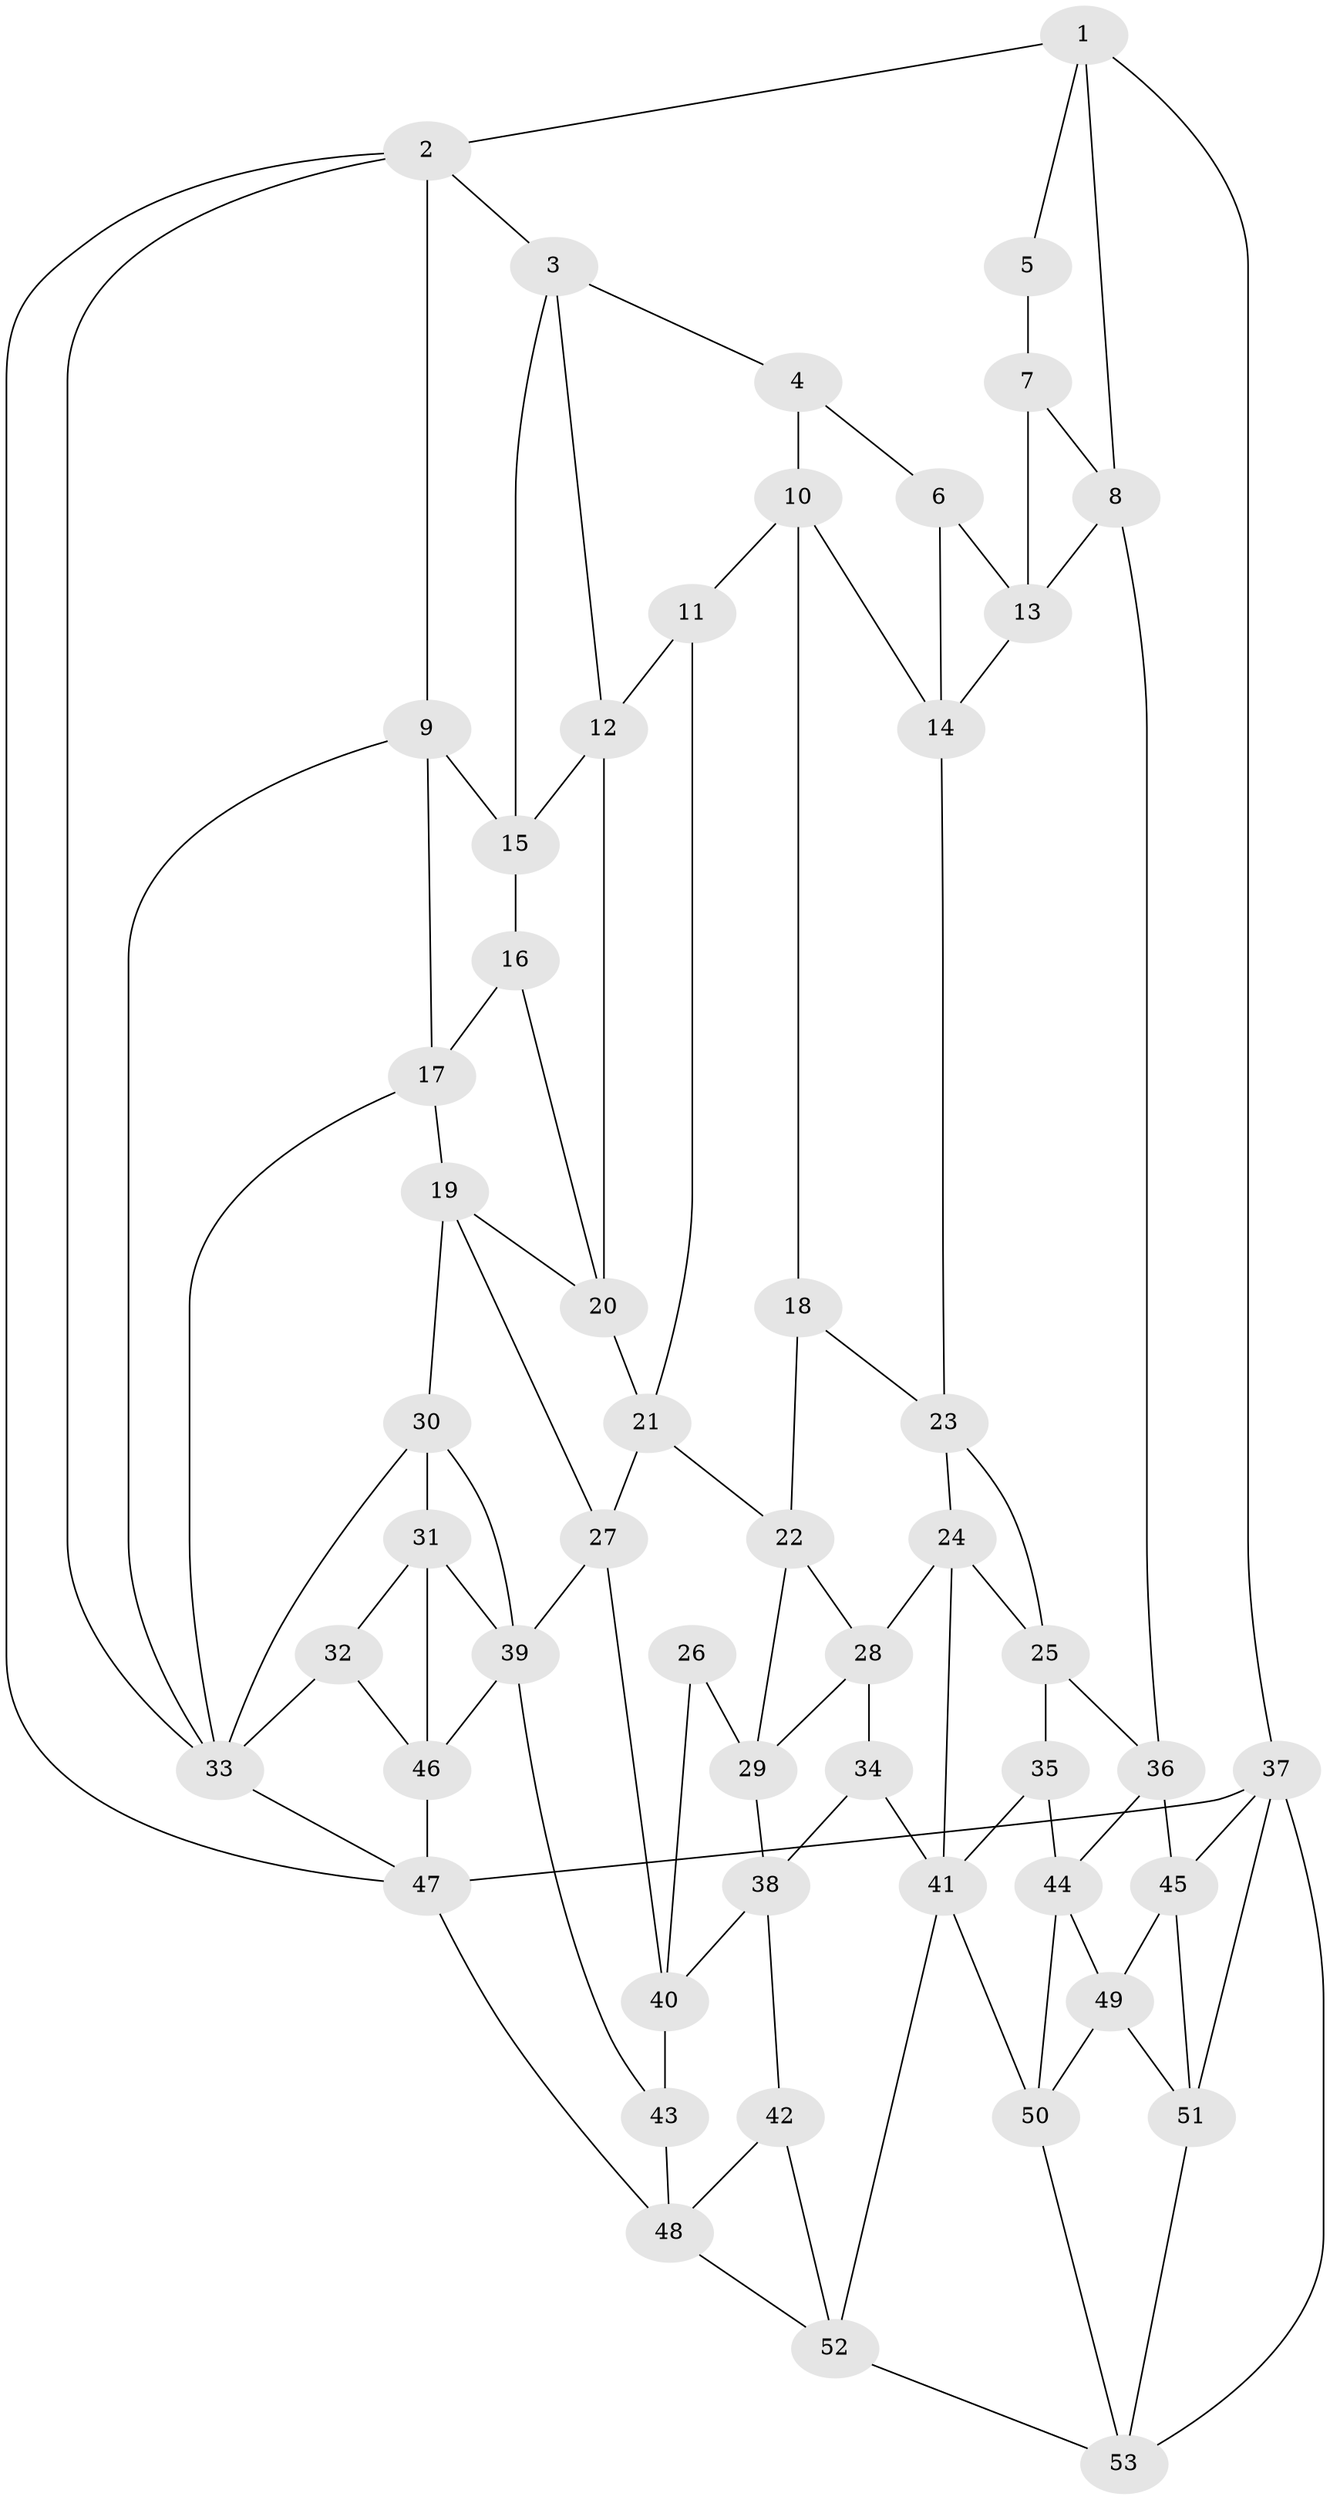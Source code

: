 // original degree distribution, {3: 0.018867924528301886, 6: 0.2358490566037736, 5: 0.49056603773584906, 4: 0.25471698113207547}
// Generated by graph-tools (version 1.1) at 2025/50/03/09/25 03:50:58]
// undirected, 53 vertices, 102 edges
graph export_dot {
graph [start="1"]
  node [color=gray90,style=filled];
  1;
  2;
  3;
  4;
  5;
  6;
  7;
  8;
  9;
  10;
  11;
  12;
  13;
  14;
  15;
  16;
  17;
  18;
  19;
  20;
  21;
  22;
  23;
  24;
  25;
  26;
  27;
  28;
  29;
  30;
  31;
  32;
  33;
  34;
  35;
  36;
  37;
  38;
  39;
  40;
  41;
  42;
  43;
  44;
  45;
  46;
  47;
  48;
  49;
  50;
  51;
  52;
  53;
  1 -- 2 [weight=1.0];
  1 -- 5 [weight=1.0];
  1 -- 8 [weight=1.0];
  1 -- 37 [weight=1.0];
  2 -- 3 [weight=1.0];
  2 -- 9 [weight=1.0];
  2 -- 33 [weight=1.0];
  2 -- 47 [weight=1.0];
  3 -- 4 [weight=1.0];
  3 -- 12 [weight=1.0];
  3 -- 15 [weight=1.0];
  4 -- 6 [weight=1.0];
  4 -- 10 [weight=1.0];
  5 -- 7 [weight=2.0];
  6 -- 13 [weight=1.0];
  6 -- 14 [weight=1.0];
  7 -- 8 [weight=1.0];
  7 -- 13 [weight=1.0];
  8 -- 13 [weight=1.0];
  8 -- 36 [weight=1.0];
  9 -- 15 [weight=1.0];
  9 -- 17 [weight=1.0];
  9 -- 33 [weight=1.0];
  10 -- 11 [weight=1.0];
  10 -- 14 [weight=1.0];
  10 -- 18 [weight=1.0];
  11 -- 12 [weight=1.0];
  11 -- 21 [weight=1.0];
  12 -- 15 [weight=1.0];
  12 -- 20 [weight=1.0];
  13 -- 14 [weight=1.0];
  14 -- 23 [weight=1.0];
  15 -- 16 [weight=1.0];
  16 -- 17 [weight=1.0];
  16 -- 20 [weight=1.0];
  17 -- 19 [weight=1.0];
  17 -- 33 [weight=1.0];
  18 -- 22 [weight=1.0];
  18 -- 23 [weight=1.0];
  19 -- 20 [weight=1.0];
  19 -- 27 [weight=1.0];
  19 -- 30 [weight=1.0];
  20 -- 21 [weight=1.0];
  21 -- 22 [weight=1.0];
  21 -- 27 [weight=1.0];
  22 -- 28 [weight=1.0];
  22 -- 29 [weight=1.0];
  23 -- 24 [weight=1.0];
  23 -- 25 [weight=1.0];
  24 -- 25 [weight=1.0];
  24 -- 28 [weight=1.0];
  24 -- 41 [weight=1.0];
  25 -- 35 [weight=1.0];
  25 -- 36 [weight=1.0];
  26 -- 29 [weight=1.0];
  26 -- 40 [weight=2.0];
  27 -- 39 [weight=1.0];
  27 -- 40 [weight=1.0];
  28 -- 29 [weight=1.0];
  28 -- 34 [weight=1.0];
  29 -- 38 [weight=1.0];
  30 -- 31 [weight=1.0];
  30 -- 33 [weight=1.0];
  30 -- 39 [weight=1.0];
  31 -- 32 [weight=1.0];
  31 -- 39 [weight=1.0];
  31 -- 46 [weight=1.0];
  32 -- 33 [weight=1.0];
  32 -- 46 [weight=1.0];
  33 -- 47 [weight=1.0];
  34 -- 38 [weight=1.0];
  34 -- 41 [weight=1.0];
  35 -- 41 [weight=2.0];
  35 -- 44 [weight=1.0];
  36 -- 44 [weight=1.0];
  36 -- 45 [weight=1.0];
  37 -- 45 [weight=1.0];
  37 -- 47 [weight=1.0];
  37 -- 51 [weight=1.0];
  37 -- 53 [weight=1.0];
  38 -- 40 [weight=1.0];
  38 -- 42 [weight=1.0];
  39 -- 43 [weight=1.0];
  39 -- 46 [weight=1.0];
  40 -- 43 [weight=2.0];
  41 -- 50 [weight=1.0];
  41 -- 52 [weight=1.0];
  42 -- 48 [weight=1.0];
  42 -- 52 [weight=1.0];
  43 -- 48 [weight=1.0];
  44 -- 49 [weight=1.0];
  44 -- 50 [weight=1.0];
  45 -- 49 [weight=1.0];
  45 -- 51 [weight=1.0];
  46 -- 47 [weight=1.0];
  47 -- 48 [weight=1.0];
  48 -- 52 [weight=1.0];
  49 -- 50 [weight=1.0];
  49 -- 51 [weight=1.0];
  50 -- 53 [weight=1.0];
  51 -- 53 [weight=1.0];
  52 -- 53 [weight=1.0];
}
